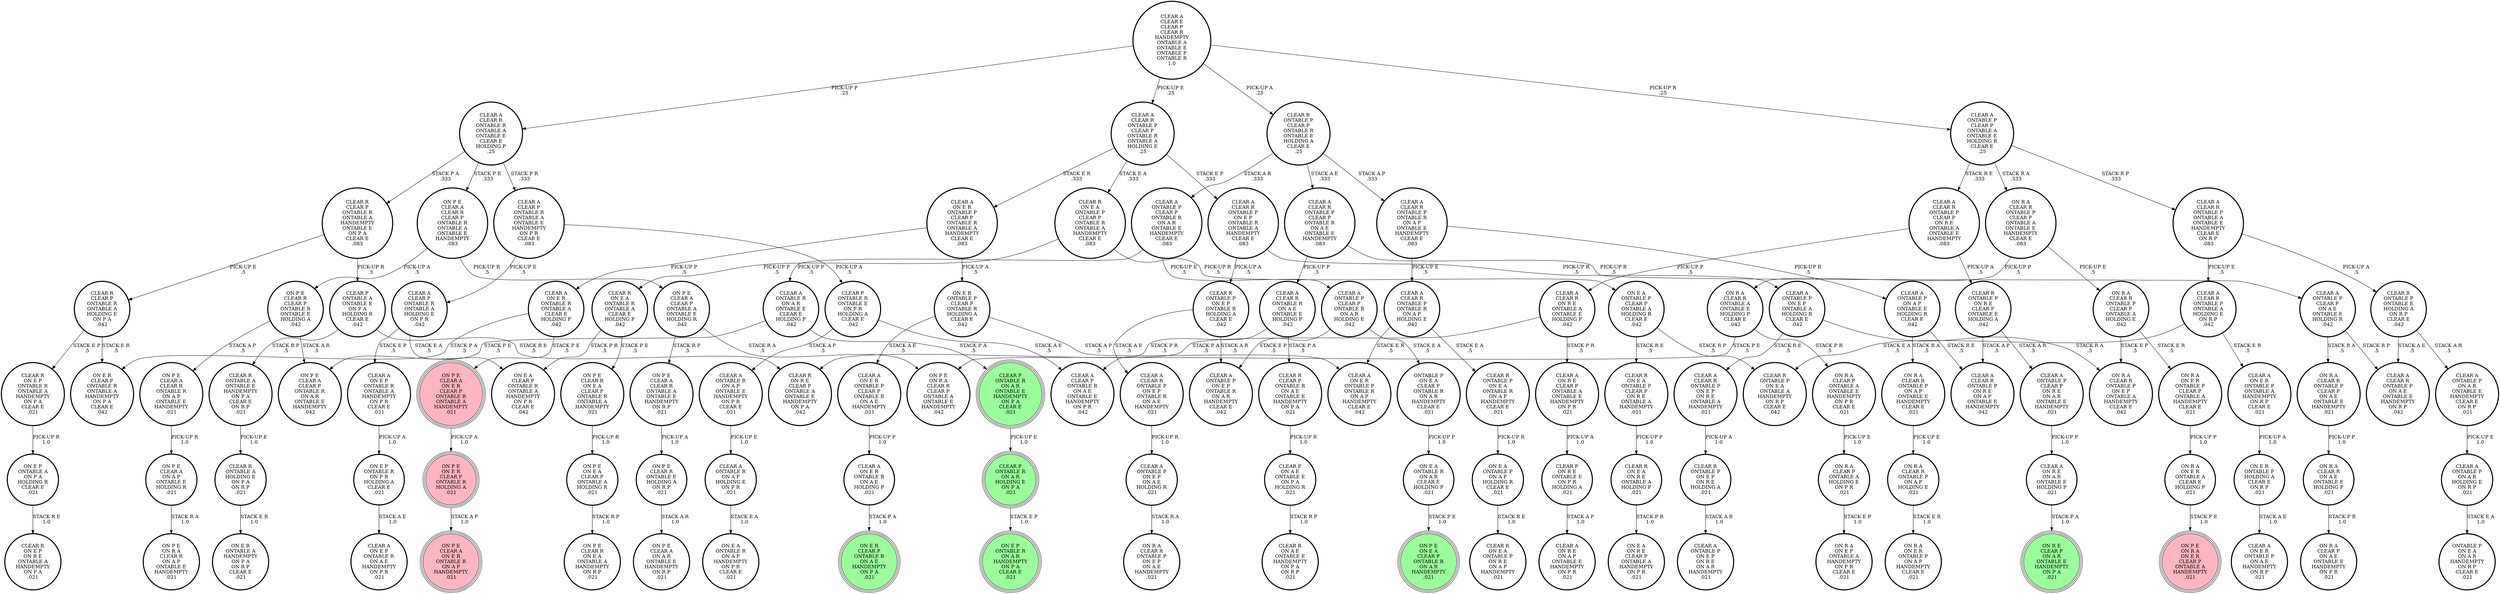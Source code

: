 digraph {
"CLEAR A\nON E R\nONTABLE P\nCLEAR P\nONTABLE R\nONTABLE A\nHANDEMPTY\nCLEAR E\n.083\n" -> "CLEAR A\nON E R\nONTABLE R\nONTABLE A\nCLEAR E\nHOLDING P\n.042\n"[label="PICK-UP P\n.5\n"];
"CLEAR A\nON E R\nONTABLE P\nCLEAR P\nONTABLE R\nONTABLE A\nHANDEMPTY\nCLEAR E\n.083\n" -> "ON E R\nONTABLE P\nCLEAR P\nONTABLE R\nHOLDING A\nCLEAR E\n.042\n"[label="PICK-UP A\n.5\n"];
"CLEAR A\nCLEAR R\nONTABLE R\nONTABLE A\nONTABLE E\nCLEAR E\nHOLDING P\n.25\n" -> "CLEAR A\nCLEAR P\nONTABLE R\nONTABLE A\nONTABLE E\nHANDEMPTY\nON P R\nCLEAR E\n.083\n"[label="STACK P R\n.333\n"];
"CLEAR A\nCLEAR R\nONTABLE R\nONTABLE A\nONTABLE E\nCLEAR E\nHOLDING P\n.25\n" -> "CLEAR R\nCLEAR P\nONTABLE R\nONTABLE A\nHANDEMPTY\nONTABLE E\nON P A\nCLEAR E\n.083\n"[label="STACK P A\n.333\n"];
"CLEAR A\nCLEAR R\nONTABLE R\nONTABLE A\nONTABLE E\nCLEAR E\nHOLDING P\n.25\n" -> "ON P E\nCLEAR A\nCLEAR R\nCLEAR P\nONTABLE R\nONTABLE A\nONTABLE E\nHANDEMPTY\n.083\n"[label="STACK P E\n.333\n"];
"ON R A\nCLEAR R\nONTABLE P\nON A P\nONTABLE E\nHANDEMPTY\nCLEAR E\n.021\n" -> "ON R A\nCLEAR R\nONTABLE P\nON A P\nHOLDING E\n.021\n"[label="PICK-UP E\n1.0\n"];
"ON P E\nCLEAR A\nON A P\nONTABLE E\nHOLDING R\n.021\n" -> "ON P E\nON R A\nCLEAR R\nON A P\nONTABLE E\nHANDEMPTY\n.021\n"[label="STACK R A\n1.0\n"];
"CLEAR A\nON E P\nONTABLE R\nONTABLE A\nHANDEMPTY\nON P R\nCLEAR E\n.021\n" -> "ON E P\nONTABLE R\nON P R\nHOLDING A\nCLEAR E\n.021\n"[label="PICK-UP A\n1.0\n"];
"ON P E\nCLEAR R\nONTABLE E\nHOLDING A\nON R P\n.021\n" -> "ON P E\nCLEAR A\nON A R\nONTABLE E\nHANDEMPTY\nON R P\n.021\n"[label="STACK A R\n1.0\n"];
"CLEAR P\nONTABLE R\nONTABLE E\nON P R\nHOLDING A\nCLEAR E\n.042\n" -> "CLEAR A\nONTABLE R\nON A P\nONTABLE E\nHANDEMPTY\nON P R\nCLEAR E\n.021\n"[label="STACK A P\n.5\n"];
"CLEAR P\nONTABLE R\nONTABLE E\nON P R\nHOLDING A\nCLEAR E\n.042\n" -> "CLEAR A\nCLEAR P\nONTABLE R\nON A E\nONTABLE E\nHANDEMPTY\nON P R\n.042\n"[label="STACK A E\n.5\n"];
"ON E R\nONTABLE P\nCLEAR P\nONTABLE R\nHOLDING A\nCLEAR E\n.042\n" -> "CLEAR A\nON E R\nONTABLE P\nCLEAR P\nONTABLE R\nON A E\nHANDEMPTY\n.021\n"[label="STACK A E\n.5\n"];
"ON E R\nONTABLE P\nCLEAR P\nONTABLE R\nHOLDING A\nCLEAR E\n.042\n" -> "CLEAR A\nON E R\nONTABLE P\nONTABLE R\nON A P\nHANDEMPTY\nCLEAR E\n.042\n"[label="STACK A P\n.5\n"];
"ON E R\nONTABLE P\nHOLDING A\nCLEAR E\nON R P\n.021\n" -> "CLEAR A\nON E R\nONTABLE P\nON A E\nHANDEMPTY\nON R P\n.021\n"[label="STACK A E\n1.0\n"];
"ON R A\nCLEAR P\nONTABLE A\nONTABLE E\nHANDEMPTY\nON P R\nCLEAR E\n.021\n" -> "ON R A\nCLEAR P\nONTABLE A\nHOLDING E\nON P R\n.021\n"[label="PICK-UP E\n1.0\n"];
"CLEAR A\nON E R\nONTABLE R\nONTABLE A\nCLEAR E\nHOLDING P\n.042\n" -> "ON P E\nCLEAR A\nON E R\nCLEAR P\nONTABLE R\nONTABLE A\nHANDEMPTY\n.021\n"[label="STACK P E\n.5\n"];
"CLEAR A\nON E R\nONTABLE R\nONTABLE A\nCLEAR E\nHOLDING P\n.042\n" -> "ON E R\nCLEAR P\nONTABLE R\nONTABLE A\nHANDEMPTY\nON P A\nCLEAR E\n.042\n"[label="STACK P A\n.5\n"];
"CLEAR A\nCLEAR R\nONTABLE R\nON A E\nONTABLE E\nHOLDING P\n.042\n" -> "CLEAR R\nCLEAR P\nONTABLE R\nON A E\nONTABLE E\nHANDEMPTY\nON P A\n.021\n"[label="STACK P A\n.5\n"];
"CLEAR A\nCLEAR R\nONTABLE R\nON A E\nONTABLE E\nHOLDING P\n.042\n" -> "CLEAR A\nCLEAR P\nONTABLE R\nON A E\nONTABLE E\nHANDEMPTY\nON P R\n.042\n"[label="STACK P R\n.5\n"];
"CLEAR A\nON R E\nON A R\nONTABLE E\nHOLDING P\n.021\n" -> "ON R E\nCLEAR P\nON A R\nONTABLE E\nHANDEMPTY\nON P A\n.021\n"[label="STACK P A\n1.0\n"];
"CLEAR R\nON E P\nONTABLE R\nONTABLE A\nHANDEMPTY\nON P A\nCLEAR E\n.021\n" -> "ON E P\nONTABLE A\nON P A\nHOLDING R\nCLEAR E\n.021\n"[label="PICK-UP R\n1.0\n"];
"CLEAR A\nON E R\nONTABLE P\nCLEAR P\nONTABLE R\nON A E\nHANDEMPTY\n.021\n" -> "CLEAR A\nON E R\nONTABLE R\nON A E\nHOLDING P\n.021\n"[label="PICK-UP P\n1.0\n"];
"CLEAR R\nONTABLE P\nON E A\nONTABLE R\nON A P\nHANDEMPTY\nCLEAR E\n.021\n" -> "ON E A\nONTABLE P\nON A P\nHOLDING R\nCLEAR E\n.021\n"[label="PICK-UP R\n1.0\n"];
"CLEAR A\nCLEAR R\nONTABLE P\nONTABLE A\nONTABLE E\nHANDEMPTY\nCLEAR E\nON R P\n.083\n" -> "CLEAR A\nCLEAR R\nONTABLE P\nONTABLE A\nHOLDING E\nON R P\n.042\n"[label="PICK-UP E\n.5\n"];
"CLEAR A\nCLEAR R\nONTABLE P\nONTABLE A\nONTABLE E\nHANDEMPTY\nCLEAR E\nON R P\n.083\n" -> "CLEAR R\nONTABLE P\nONTABLE E\nHOLDING A\nON R P\nCLEAR E\n.042\n"[label="PICK-UP A\n.5\n"];
"CLEAR R\nONTABLE P\nON E P\nONTABLE R\nHOLDING A\nCLEAR E\n.042\n" -> "CLEAR A\nCLEAR R\nONTABLE P\nON E P\nONTABLE R\nON A E\nHANDEMPTY\n.021\n"[label="STACK A E\n.5\n"];
"CLEAR R\nONTABLE P\nON E P\nONTABLE R\nHOLDING A\nCLEAR E\n.042\n" -> "CLEAR A\nONTABLE P\nON E P\nONTABLE R\nON A R\nHANDEMPTY\nCLEAR E\n.042\n"[label="STACK A R\n.5\n"];
"CLEAR A\nCLEAR R\nONTABLE P\nCLEAR P\nONTABLE R\nONTABLE A\nHOLDING E\n.25\n" -> "CLEAR R\nON E A\nONTABLE P\nCLEAR P\nONTABLE R\nONTABLE A\nHANDEMPTY\nCLEAR E\n.083\n"[label="STACK E A\n.333\n"];
"CLEAR A\nCLEAR R\nONTABLE P\nCLEAR P\nONTABLE R\nONTABLE A\nHOLDING E\n.25\n" -> "CLEAR A\nON E R\nONTABLE P\nCLEAR P\nONTABLE R\nONTABLE A\nHANDEMPTY\nCLEAR E\n.083\n"[label="STACK E R\n.333\n"];
"CLEAR A\nCLEAR R\nONTABLE P\nCLEAR P\nONTABLE R\nONTABLE A\nHOLDING E\n.25\n" -> "CLEAR A\nCLEAR R\nONTABLE P\nON E P\nONTABLE R\nONTABLE A\nHANDEMPTY\nCLEAR E\n.083\n"[label="STACK E P\n.333\n"];
"CLEAR P\nONTABLE A\nONTABLE E\nON P A\nHOLDING R\nCLEAR E\n.042\n" -> "CLEAR R\nON R E\nCLEAR P\nONTABLE A\nONTABLE E\nHANDEMPTY\nON P A\n.042\n"[label="STACK R E\n.5\n"];
"CLEAR P\nONTABLE A\nONTABLE E\nON P A\nHOLDING R\nCLEAR E\n.042\n" -> "CLEAR R\nONTABLE A\nONTABLE E\nHANDEMPTY\nON P A\nCLEAR E\nON R P\n.021\n"[label="STACK R P\n.5\n"];
"CLEAR A\nCLEAR R\nON R E\nONTABLE A\nONTABLE E\nHOLDING P\n.042\n" -> "CLEAR R\nON R E\nCLEAR P\nONTABLE A\nONTABLE E\nHANDEMPTY\nON P A\n.042\n"[label="STACK P A\n.5\n"];
"CLEAR A\nCLEAR R\nON R E\nONTABLE A\nONTABLE E\nHOLDING P\n.042\n" -> "CLEAR A\nON R E\nCLEAR P\nONTABLE A\nONTABLE E\nHANDEMPTY\nON P R\n.021\n"[label="STACK P R\n.5\n"];
"CLEAR A\nCLEAR R\nONTABLE P\nCLEAR P\nON R E\nONTABLE A\nONTABLE E\nHANDEMPTY\n.083\n" -> "CLEAR A\nCLEAR R\nON R E\nONTABLE A\nONTABLE E\nHOLDING P\n.042\n"[label="PICK-UP P\n.5\n"];
"CLEAR A\nCLEAR R\nONTABLE P\nCLEAR P\nON R E\nONTABLE A\nONTABLE E\nHANDEMPTY\n.083\n" -> "CLEAR R\nONTABLE P\nON R E\nCLEAR P\nONTABLE E\nHOLDING A\n.042\n"[label="PICK-UP A\n.5\n"];
"CLEAR A\nON E R\nONTABLE P\nONTABLE A\nHANDEMPTY\nON R P\nCLEAR E\n.021\n" -> "ON E R\nONTABLE P\nHOLDING A\nCLEAR E\nON R P\n.021\n"[label="PICK-UP A\n1.0\n"];
"ON E P\nONTABLE A\nON P A\nHOLDING R\nCLEAR E\n.021\n" -> "CLEAR R\nON E P\nON R E\nONTABLE A\nHANDEMPTY\nON P A\n.021\n"[label="STACK R E\n1.0\n"];
"CLEAR P\nONTABLE R\nON A R\nHOLDING E\nON P A\n.021\n" -> "ON E P\nONTABLE R\nON A R\nHANDEMPTY\nON P A\nCLEAR E\n.021\n"[label="STACK E P\n1.0\n"];
"CLEAR R\nON E A\nONTABLE P\nCLEAR P\nONTABLE R\nONTABLE A\nHANDEMPTY\nCLEAR E\n.083\n" -> "CLEAR R\nON E A\nONTABLE R\nONTABLE A\nCLEAR E\nHOLDING P\n.042\n"[label="PICK-UP P\n.5\n"];
"CLEAR R\nON E A\nONTABLE P\nCLEAR P\nONTABLE R\nONTABLE A\nHANDEMPTY\nCLEAR E\n.083\n" -> "ON E A\nONTABLE P\nCLEAR P\nONTABLE A\nHOLDING R\nCLEAR E\n.042\n"[label="PICK-UP R\n.5\n"];
"ON R A\nCLEAR R\nONTABLE P\nCLEAR P\nON A E\nONTABLE E\nHANDEMPTY\n.021\n" -> "ON R A\nCLEAR R\nON A E\nONTABLE E\nHOLDING P\n.021\n"[label="PICK-UP P\n1.0\n"];
"CLEAR A\nONTABLE P\nON E P\nON A E\nHOLDING R\n.021\n" -> "ON R A\nCLEAR R\nONTABLE P\nON E P\nON A E\nHANDEMPTY\n.021\n"[label="STACK R A\n1.0\n"];
"CLEAR A\nCLEAR E\nCLEAR P\nCLEAR R\nHANDEMPTY\nONTABLE A\nONTABLE E\nONTABLE P\nONTABLE R\n1.0\n" -> "CLEAR A\nCLEAR R\nONTABLE P\nCLEAR P\nONTABLE R\nONTABLE A\nHOLDING E\n.25\n"[label="PICK-UP E\n.25\n"];
"CLEAR A\nCLEAR E\nCLEAR P\nCLEAR R\nHANDEMPTY\nONTABLE A\nONTABLE E\nONTABLE P\nONTABLE R\n1.0\n" -> "CLEAR R\nONTABLE P\nCLEAR P\nONTABLE R\nONTABLE E\nHOLDING A\nCLEAR E\n.25\n"[label="PICK-UP A\n.25\n"];
"CLEAR A\nCLEAR E\nCLEAR P\nCLEAR R\nHANDEMPTY\nONTABLE A\nONTABLE E\nONTABLE P\nONTABLE R\n1.0\n" -> "CLEAR A\nONTABLE P\nCLEAR P\nONTABLE A\nONTABLE E\nHOLDING R\nCLEAR E\n.25\n"[label="PICK-UP R\n.25\n"];
"CLEAR A\nCLEAR E\nCLEAR P\nCLEAR R\nHANDEMPTY\nONTABLE A\nONTABLE E\nONTABLE P\nONTABLE R\n1.0\n" -> "CLEAR A\nCLEAR R\nONTABLE R\nONTABLE A\nONTABLE E\nCLEAR E\nHOLDING P\n.25\n"[label="PICK-UP P\n.25\n"];
"ON R A\nCLEAR R\nONTABLE P\nCLEAR P\nONTABLE A\nHOLDING E\n.042\n" -> "ON R A\nON E R\nONTABLE P\nCLEAR P\nONTABLE A\nHANDEMPTY\nCLEAR E\n.021\n"[label="STACK E R\n.5\n"];
"ON R A\nCLEAR R\nONTABLE P\nCLEAR P\nONTABLE A\nHOLDING E\n.042\n" -> "ON R A\nCLEAR R\nONTABLE P\nON E P\nONTABLE A\nHANDEMPTY\nCLEAR E\n.042\n"[label="STACK E P\n.5\n"];
"CLEAR P\nON A E\nONTABLE E\nON P A\nHOLDING R\n.021\n" -> "CLEAR R\nON A E\nONTABLE E\nHANDEMPTY\nON P A\nON R P\n.021\n"[label="STACK R P\n1.0\n"];
"CLEAR P\nONTABLE R\nON A R\nONTABLE E\nHANDEMPTY\nON P A\nCLEAR E\n.021\n" -> "CLEAR P\nONTABLE R\nON A R\nHOLDING E\nON P A\n.021\n"[label="PICK-UP E\n1.0\n"];
"ON E A\nONTABLE P\nON A P\nHOLDING R\nCLEAR E\n.021\n" -> "CLEAR R\nON E A\nONTABLE P\nON R E\nON A P\nHANDEMPTY\n.021\n"[label="STACK R E\n1.0\n"];
"ON E A\nONTABLE R\nON A R\nCLEAR E\nHOLDING P\n.021\n" -> "ON P E\nON E A\nCLEAR P\nONTABLE R\nON A R\nHANDEMPTY\n.021\n"[label="STACK P E\n1.0\n"];
"ON E P\nONTABLE R\nON P R\nHOLDING A\nCLEAR E\n.021\n" -> "CLEAR A\nON E P\nONTABLE R\nON A E\nHANDEMPTY\nON P R\n.021\n"[label="STACK A E\n1.0\n"];
"ON P E\nCLEAR A\nCLEAR P\nONTABLE A\nONTABLE E\nHOLDING R\n.042\n" -> "ON P E\nON R A\nCLEAR R\nCLEAR P\nONTABLE A\nONTABLE E\nHANDEMPTY\n.042\n"[label="STACK R A\n.5\n"];
"ON P E\nCLEAR A\nCLEAR P\nONTABLE A\nONTABLE E\nHOLDING R\n.042\n" -> "ON P E\nCLEAR A\nCLEAR R\nONTABLE A\nONTABLE E\nHANDEMPTY\nON R P\n.021\n"[label="STACK R P\n.5\n"];
"CLEAR R\nONTABLE P\nON E P\nON R E\nHOLDING A\n.021\n" -> "CLEAR A\nONTABLE P\nON E P\nON R E\nON A R\nHANDEMPTY\n.021\n"[label="STACK A R\n1.0\n"];
"ON P E\nON E R\nCLEAR P\nONTABLE R\nHOLDING A\n.021\n" -> "ON P E\nCLEAR A\nON E R\nONTABLE R\nON A P\nHANDEMPTY\n.021\n"[label="STACK A P\n1.0\n"];
"ON P E\nCLEAR A\nCLEAR R\nCLEAR P\nONTABLE R\nONTABLE A\nONTABLE E\nHANDEMPTY\n.083\n" -> "ON P E\nCLEAR A\nCLEAR P\nONTABLE A\nONTABLE E\nHOLDING R\n.042\n"[label="PICK-UP R\n.5\n"];
"ON P E\nCLEAR A\nCLEAR R\nCLEAR P\nONTABLE R\nONTABLE A\nONTABLE E\nHANDEMPTY\n.083\n" -> "ON P E\nCLEAR R\nCLEAR P\nONTABLE R\nONTABLE E\nHOLDING A\n.042\n"[label="PICK-UP A\n.5\n"];
"CLEAR R\nCLEAR P\nONTABLE R\nONTABLE A\nHOLDING E\nON P A\n.042\n" -> "ON E R\nCLEAR P\nONTABLE R\nONTABLE A\nHANDEMPTY\nON P A\nCLEAR E\n.042\n"[label="STACK E R\n.5\n"];
"CLEAR R\nCLEAR P\nONTABLE R\nONTABLE A\nHOLDING E\nON P A\n.042\n" -> "CLEAR R\nON E P\nONTABLE R\nONTABLE A\nHANDEMPTY\nON P A\nCLEAR E\n.021\n"[label="STACK E P\n.5\n"];
"CLEAR R\nON E A\nONTABLE P\nCLEAR P\nON R E\nONTABLE A\nHANDEMPTY\n.021\n" -> "CLEAR R\nON E A\nON R E\nONTABLE A\nHOLDING P\n.021\n"[label="PICK-UP P\n1.0\n"];
"ON E A\nONTABLE P\nCLEAR P\nONTABLE A\nHOLDING R\nCLEAR E\n.042\n" -> "CLEAR R\nONTABLE P\nON E A\nONTABLE A\nHANDEMPTY\nON R P\nCLEAR E\n.042\n"[label="STACK R P\n.5\n"];
"ON E A\nONTABLE P\nCLEAR P\nONTABLE A\nHOLDING R\nCLEAR E\n.042\n" -> "CLEAR R\nON E A\nONTABLE P\nCLEAR P\nON R E\nONTABLE A\nHANDEMPTY\n.021\n"[label="STACK R E\n.5\n"];
"CLEAR R\nONTABLE P\nON R E\nCLEAR P\nONTABLE E\nHOLDING A\n.042\n" -> "CLEAR A\nCLEAR R\nONTABLE P\nON R E\nON A P\nONTABLE E\nHANDEMPTY\n.042\n"[label="STACK A P\n.5\n"];
"CLEAR R\nONTABLE P\nON R E\nCLEAR P\nONTABLE E\nHOLDING A\n.042\n" -> "CLEAR A\nONTABLE P\nCLEAR P\nON R E\nON A R\nONTABLE E\nHANDEMPTY\n.021\n"[label="STACK A R\n.5\n"];
"CLEAR R\nCLEAR P\nONTABLE R\nON A E\nONTABLE E\nHANDEMPTY\nON P A\n.021\n" -> "CLEAR P\nON A E\nONTABLE E\nON P A\nHOLDING R\n.021\n"[label="PICK-UP R\n1.0\n"];
"ON P E\nCLEAR A\nCLEAR R\nONTABLE R\nON A P\nONTABLE E\nHANDEMPTY\n.021\n" -> "ON P E\nCLEAR A\nON A P\nONTABLE E\nHOLDING R\n.021\n"[label="PICK-UP R\n1.0\n"];
"ON R A\nCLEAR R\nONTABLE P\nON A P\nHOLDING E\n.021\n" -> "ON R A\nON E R\nONTABLE P\nON A P\nHANDEMPTY\nCLEAR E\n.021\n"[label="STACK E R\n1.0\n"];
"CLEAR R\nONTABLE P\nONTABLE E\nHOLDING A\nON R P\nCLEAR E\n.042\n" -> "CLEAR A\nCLEAR R\nONTABLE P\nON A E\nONTABLE E\nHANDEMPTY\nON R P\n.042\n"[label="STACK A E\n.5\n"];
"CLEAR R\nONTABLE P\nONTABLE E\nHOLDING A\nON R P\nCLEAR E\n.042\n" -> "CLEAR A\nONTABLE P\nON A R\nONTABLE E\nHANDEMPTY\nCLEAR E\nON R P\n.021\n"[label="STACK A R\n.5\n"];
"ON R A\nCLEAR P\nONTABLE A\nHOLDING E\nON P R\n.021\n" -> "ON R A\nON E P\nONTABLE A\nHANDEMPTY\nON P R\nCLEAR E\n.021\n"[label="STACK E P\n1.0\n"];
"ON P E\nON E A\nCLEAR P\nONTABLE A\nHOLDING R\n.021\n" -> "ON P E\nCLEAR R\nON E A\nONTABLE A\nHANDEMPTY\nON R P\n.021\n"[label="STACK R P\n1.0\n"];
"CLEAR A\nONTABLE P\nCLEAR P\nONTABLE A\nONTABLE E\nHOLDING R\nCLEAR E\n.25\n" -> "ON R A\nCLEAR R\nONTABLE P\nCLEAR P\nONTABLE A\nONTABLE E\nHANDEMPTY\nCLEAR E\n.083\n"[label="STACK R A\n.333\n"];
"CLEAR A\nONTABLE P\nCLEAR P\nONTABLE A\nONTABLE E\nHOLDING R\nCLEAR E\n.25\n" -> "CLEAR A\nCLEAR R\nONTABLE P\nONTABLE A\nONTABLE E\nHANDEMPTY\nCLEAR E\nON R P\n.083\n"[label="STACK R P\n.333\n"];
"CLEAR A\nONTABLE P\nCLEAR P\nONTABLE A\nONTABLE E\nHOLDING R\nCLEAR E\n.25\n" -> "CLEAR A\nCLEAR R\nONTABLE P\nCLEAR P\nON R E\nONTABLE A\nONTABLE E\nHANDEMPTY\n.083\n"[label="STACK R E\n.333\n"];
"CLEAR A\nONTABLE R\nON A P\nONTABLE E\nHANDEMPTY\nON P R\nCLEAR E\n.021\n" -> "CLEAR A\nONTABLE R\nON A P\nHOLDING E\nON P R\n.021\n"[label="PICK-UP E\n1.0\n"];
"CLEAR R\nON E A\nONTABLE R\nONTABLE A\nCLEAR E\nHOLDING P\n.042\n" -> "ON E A\nCLEAR P\nONTABLE R\nONTABLE A\nHANDEMPTY\nON P R\nCLEAR E\n.042\n"[label="STACK P R\n.5\n"];
"CLEAR R\nON E A\nONTABLE R\nONTABLE A\nCLEAR E\nHOLDING P\n.042\n" -> "ON P E\nCLEAR R\nON E A\nCLEAR P\nONTABLE R\nONTABLE A\nHANDEMPTY\n.021\n"[label="STACK P E\n.5\n"];
"CLEAR A\nONTABLE P\nON A R\nONTABLE E\nHANDEMPTY\nCLEAR E\nON R P\n.021\n" -> "CLEAR A\nONTABLE P\nON A R\nHOLDING E\nON R P\n.021\n"[label="PICK-UP E\n1.0\n"];
"CLEAR A\nONTABLE P\nCLEAR P\nONTABLE R\nON A R\nONTABLE E\nHANDEMPTY\nCLEAR E\n.083\n" -> "CLEAR A\nONTABLE P\nCLEAR P\nONTABLE R\nON A R\nHOLDING E\n.042\n"[label="PICK-UP E\n.5\n"];
"CLEAR A\nONTABLE P\nCLEAR P\nONTABLE R\nON A R\nONTABLE E\nHANDEMPTY\nCLEAR E\n.083\n" -> "CLEAR A\nONTABLE R\nON A R\nONTABLE E\nCLEAR E\nHOLDING P\n.042\n"[label="PICK-UP P\n.5\n"];
"ONTABLE P\nON E A\nCLEAR P\nONTABLE R\nON A R\nHANDEMPTY\nCLEAR E\n.021\n" -> "ON E A\nONTABLE R\nON A R\nCLEAR E\nHOLDING P\n.021\n"[label="PICK-UP P\n1.0\n"];
"CLEAR A\nONTABLE P\nCLEAR P\nON R E\nON A R\nONTABLE E\nHANDEMPTY\n.021\n" -> "CLEAR A\nON R E\nON A R\nONTABLE E\nHOLDING P\n.021\n"[label="PICK-UP P\n1.0\n"];
"CLEAR A\nON R E\nCLEAR P\nONTABLE A\nONTABLE E\nHANDEMPTY\nON P R\n.021\n" -> "CLEAR P\nON R E\nONTABLE E\nON P R\nHOLDING A\n.021\n"[label="PICK-UP A\n1.0\n"];
"CLEAR A\nONTABLE P\nON E P\nONTABLE A\nHOLDING R\nCLEAR E\n.042\n" -> "ON R A\nCLEAR R\nONTABLE P\nON E P\nONTABLE A\nHANDEMPTY\nCLEAR E\n.042\n"[label="STACK R A\n.5\n"];
"CLEAR A\nONTABLE P\nON E P\nONTABLE A\nHOLDING R\nCLEAR E\n.042\n" -> "CLEAR A\nCLEAR R\nONTABLE P\nON E P\nON R E\nONTABLE A\nHANDEMPTY\n.021\n"[label="STACK R E\n.5\n"];
"ON R A\nCLEAR R\nONTABLE P\nCLEAR P\nONTABLE A\nONTABLE E\nHANDEMPTY\nCLEAR E\n.083\n" -> "ON R A\nCLEAR R\nONTABLE A\nONTABLE E\nHOLDING P\nCLEAR E\n.042\n"[label="PICK-UP P\n.5\n"];
"ON R A\nCLEAR R\nONTABLE P\nCLEAR P\nONTABLE A\nONTABLE E\nHANDEMPTY\nCLEAR E\n.083\n" -> "ON R A\nCLEAR R\nONTABLE P\nCLEAR P\nONTABLE A\nHOLDING E\n.042\n"[label="PICK-UP E\n.5\n"];
"CLEAR A\nCLEAR P\nONTABLE R\nONTABLE A\nONTABLE E\nHANDEMPTY\nON P R\nCLEAR E\n.083\n" -> "CLEAR A\nCLEAR P\nONTABLE R\nONTABLE A\nHOLDING E\nON P R\n.042\n"[label="PICK-UP E\n.5\n"];
"CLEAR A\nCLEAR P\nONTABLE R\nONTABLE A\nONTABLE E\nHANDEMPTY\nON P R\nCLEAR E\n.083\n" -> "CLEAR P\nONTABLE R\nONTABLE E\nON P R\nHOLDING A\nCLEAR E\n.042\n"[label="PICK-UP A\n.5\n"];
"ON P E\nCLEAR R\nCLEAR P\nONTABLE R\nONTABLE E\nHOLDING A\n.042\n" -> "ON P E\nCLEAR A\nCLEAR P\nONTABLE R\nON A R\nONTABLE E\nHANDEMPTY\n.042\n"[label="STACK A R\n.5\n"];
"ON P E\nCLEAR R\nCLEAR P\nONTABLE R\nONTABLE E\nHOLDING A\n.042\n" -> "ON P E\nCLEAR A\nCLEAR R\nONTABLE R\nON A P\nONTABLE E\nHANDEMPTY\n.021\n"[label="STACK A P\n.5\n"];
"ON R A\nCLEAR R\nON A E\nONTABLE E\nHOLDING P\n.021\n" -> "ON R A\nCLEAR P\nON A E\nONTABLE E\nHANDEMPTY\nON P R\n.021\n"[label="STACK P R\n1.0\n"];
"CLEAR R\nONTABLE A\nHOLDING E\nON P A\nON R P\n.021\n" -> "ON E R\nONTABLE A\nHANDEMPTY\nON P A\nON R P\nCLEAR E\n.021\n"[label="STACK E R\n1.0\n"];
"CLEAR A\nCLEAR R\nONTABLE P\nONTABLE R\nON A P\nHOLDING E\n.042\n" -> "CLEAR A\nON E R\nONTABLE P\nONTABLE R\nON A P\nHANDEMPTY\nCLEAR E\n.042\n"[label="STACK E R\n.5\n"];
"CLEAR A\nCLEAR R\nONTABLE P\nONTABLE R\nON A P\nHOLDING E\n.042\n" -> "CLEAR R\nONTABLE P\nON E A\nONTABLE R\nON A P\nHANDEMPTY\nCLEAR E\n.021\n"[label="STACK E A\n.5\n"];
"CLEAR A\nON E R\nONTABLE R\nON A E\nHOLDING P\n.021\n" -> "ON E R\nCLEAR P\nONTABLE R\nON A E\nHANDEMPTY\nON P A\n.021\n"[label="STACK P A\n1.0\n"];
"CLEAR A\nCLEAR R\nONTABLE P\nCLEAR P\nONTABLE R\nON A E\nONTABLE E\nHANDEMPTY\n.083\n" -> "CLEAR A\nCLEAR R\nONTABLE R\nON A E\nONTABLE E\nHOLDING P\n.042\n"[label="PICK-UP P\n.5\n"];
"CLEAR A\nCLEAR R\nONTABLE P\nCLEAR P\nONTABLE R\nON A E\nONTABLE E\nHANDEMPTY\n.083\n" -> "CLEAR A\nONTABLE P\nCLEAR P\nON A E\nONTABLE E\nHOLDING R\n.042\n"[label="PICK-UP R\n.5\n"];
"CLEAR A\nONTABLE P\nCLEAR P\nON A E\nONTABLE E\nHOLDING R\n.042\n" -> "CLEAR A\nCLEAR R\nONTABLE P\nON A E\nONTABLE E\nHANDEMPTY\nON R P\n.042\n"[label="STACK R P\n.5\n"];
"CLEAR A\nONTABLE P\nCLEAR P\nON A E\nONTABLE E\nHOLDING R\n.042\n" -> "ON R A\nCLEAR R\nONTABLE P\nCLEAR P\nON A E\nONTABLE E\nHANDEMPTY\n.021\n"[label="STACK R A\n.5\n"];
"ON P E\nCLEAR A\nCLEAR R\nONTABLE A\nONTABLE E\nHANDEMPTY\nON R P\n.021\n" -> "ON P E\nCLEAR R\nONTABLE E\nHOLDING A\nON R P\n.021\n"[label="PICK-UP A\n1.0\n"];
"CLEAR A\nONTABLE P\nON A R\nHOLDING E\nON R P\n.021\n" -> "ONTABLE P\nON E A\nON A R\nHANDEMPTY\nON R P\nCLEAR E\n.021\n"[label="STACK E A\n1.0\n"];
"CLEAR R\nON E A\nON R E\nONTABLE A\nHOLDING P\n.021\n" -> "ON E A\nON R E\nCLEAR P\nONTABLE A\nHANDEMPTY\nON P R\n.021\n"[label="STACK P R\n1.0\n"];
"CLEAR A\nONTABLE R\nON A R\nONTABLE E\nCLEAR E\nHOLDING P\n.042\n" -> "CLEAR P\nONTABLE R\nON A R\nONTABLE E\nHANDEMPTY\nON P A\nCLEAR E\n.021\n"[label="STACK P A\n.5\n"];
"CLEAR A\nONTABLE R\nON A R\nONTABLE E\nCLEAR E\nHOLDING P\n.042\n" -> "ON P E\nCLEAR A\nCLEAR P\nONTABLE R\nON A R\nONTABLE E\nHANDEMPTY\n.042\n"[label="STACK P E\n.5\n"];
"ON R A\nON E R\nONTABLE A\nCLEAR E\nHOLDING P\n.021\n" -> "ON P E\nON R A\nON E R\nCLEAR P\nONTABLE A\nHANDEMPTY\n.021\n"[label="STACK P E\n1.0\n"];
"CLEAR R\nCLEAR P\nONTABLE R\nONTABLE A\nHANDEMPTY\nONTABLE E\nON P A\nCLEAR E\n.083\n" -> "CLEAR R\nCLEAR P\nONTABLE R\nONTABLE A\nHOLDING E\nON P A\n.042\n"[label="PICK-UP E\n.5\n"];
"CLEAR R\nCLEAR P\nONTABLE R\nONTABLE A\nHANDEMPTY\nONTABLE E\nON P A\nCLEAR E\n.083\n" -> "CLEAR P\nONTABLE A\nONTABLE E\nON P A\nHOLDING R\nCLEAR E\n.042\n"[label="PICK-UP R\n.5\n"];
"CLEAR A\nCLEAR R\nONTABLE P\nON E P\nON R E\nONTABLE A\nHANDEMPTY\n.021\n" -> "CLEAR R\nONTABLE P\nON E P\nON R E\nHOLDING A\n.021\n"[label="PICK-UP A\n1.0\n"];
"CLEAR R\nONTABLE A\nONTABLE E\nHANDEMPTY\nON P A\nCLEAR E\nON R P\n.021\n" -> "CLEAR R\nONTABLE A\nHOLDING E\nON P A\nON R P\n.021\n"[label="PICK-UP E\n1.0\n"];
"CLEAR A\nONTABLE R\nON A P\nHOLDING E\nON P R\n.021\n" -> "ON E A\nONTABLE R\nON A P\nHANDEMPTY\nON P R\nCLEAR E\n.021\n"[label="STACK E A\n1.0\n"];
"CLEAR R\nONTABLE P\nCLEAR P\nONTABLE R\nONTABLE E\nHOLDING A\nCLEAR E\n.25\n" -> "CLEAR A\nCLEAR R\nONTABLE P\nCLEAR P\nONTABLE R\nON A E\nONTABLE E\nHANDEMPTY\n.083\n"[label="STACK A E\n.333\n"];
"CLEAR R\nONTABLE P\nCLEAR P\nONTABLE R\nONTABLE E\nHOLDING A\nCLEAR E\n.25\n" -> "CLEAR A\nCLEAR R\nONTABLE P\nONTABLE R\nON A P\nONTABLE E\nHANDEMPTY\nCLEAR E\n.083\n"[label="STACK A P\n.333\n"];
"CLEAR R\nONTABLE P\nCLEAR P\nONTABLE R\nONTABLE E\nHOLDING A\nCLEAR E\n.25\n" -> "CLEAR A\nONTABLE P\nCLEAR P\nONTABLE R\nON A R\nONTABLE E\nHANDEMPTY\nCLEAR E\n.083\n"[label="STACK A R\n.333\n"];
"ON R A\nCLEAR R\nONTABLE A\nONTABLE E\nHOLDING P\nCLEAR E\n.042\n" -> "ON P E\nON R A\nCLEAR R\nCLEAR P\nONTABLE A\nONTABLE E\nHANDEMPTY\n.042\n"[label="STACK P E\n.5\n"];
"ON R A\nCLEAR R\nONTABLE A\nONTABLE E\nHOLDING P\nCLEAR E\n.042\n" -> "ON R A\nCLEAR P\nONTABLE A\nONTABLE E\nHANDEMPTY\nON P R\nCLEAR E\n.021\n"[label="STACK P R\n.5\n"];
"ON P E\nCLEAR A\nON E R\nCLEAR P\nONTABLE R\nONTABLE A\nHANDEMPTY\n.021\n" -> "ON P E\nON E R\nCLEAR P\nONTABLE R\nHOLDING A\n.021\n"[label="PICK-UP A\n1.0\n"];
"CLEAR A\nCLEAR R\nONTABLE P\nONTABLE A\nHOLDING E\nON R P\n.042\n" -> "CLEAR A\nON E R\nONTABLE P\nONTABLE A\nHANDEMPTY\nON R P\nCLEAR E\n.021\n"[label="STACK E R\n.5\n"];
"CLEAR A\nCLEAR R\nONTABLE P\nONTABLE A\nHOLDING E\nON R P\n.042\n" -> "CLEAR R\nONTABLE P\nON E A\nONTABLE A\nHANDEMPTY\nON R P\nCLEAR E\n.042\n"[label="STACK E A\n.5\n"];
"CLEAR A\nONTABLE P\nCLEAR P\nONTABLE R\nON A R\nHOLDING E\n.042\n" -> "ONTABLE P\nON E A\nCLEAR P\nONTABLE R\nON A R\nHANDEMPTY\nCLEAR E\n.021\n"[label="STACK E A\n.5\n"];
"CLEAR A\nONTABLE P\nCLEAR P\nONTABLE R\nON A R\nHOLDING E\n.042\n" -> "CLEAR A\nONTABLE P\nON E P\nONTABLE R\nON A R\nHANDEMPTY\nCLEAR E\n.042\n"[label="STACK E P\n.5\n"];
"CLEAR A\nCLEAR R\nONTABLE P\nON E P\nONTABLE R\nON A E\nHANDEMPTY\n.021\n" -> "CLEAR A\nONTABLE P\nON E P\nON A E\nHOLDING R\n.021\n"[label="PICK-UP R\n1.0\n"];
"CLEAR A\nONTABLE P\nON A P\nONTABLE E\nHOLDING R\nCLEAR E\n.042\n" -> "CLEAR A\nCLEAR R\nONTABLE P\nON R E\nON A P\nONTABLE E\nHANDEMPTY\n.042\n"[label="STACK R E\n.5\n"];
"CLEAR A\nONTABLE P\nON A P\nONTABLE E\nHOLDING R\nCLEAR E\n.042\n" -> "ON R A\nCLEAR R\nONTABLE P\nON A P\nONTABLE E\nHANDEMPTY\nCLEAR E\n.021\n"[label="STACK R A\n.5\n"];
"CLEAR A\nCLEAR R\nONTABLE P\nON E P\nONTABLE R\nONTABLE A\nHANDEMPTY\nCLEAR E\n.083\n" -> "CLEAR R\nONTABLE P\nON E P\nONTABLE R\nHOLDING A\nCLEAR E\n.042\n"[label="PICK-UP A\n.5\n"];
"CLEAR A\nCLEAR R\nONTABLE P\nON E P\nONTABLE R\nONTABLE A\nHANDEMPTY\nCLEAR E\n.083\n" -> "CLEAR A\nONTABLE P\nON E P\nONTABLE A\nHOLDING R\nCLEAR E\n.042\n"[label="PICK-UP R\n.5\n"];
"ON P E\nCLEAR R\nON E A\nCLEAR P\nONTABLE R\nONTABLE A\nHANDEMPTY\n.021\n" -> "ON P E\nON E A\nCLEAR P\nONTABLE A\nHOLDING R\n.021\n"[label="PICK-UP R\n1.0\n"];
"CLEAR A\nCLEAR R\nONTABLE P\nONTABLE R\nON A P\nONTABLE E\nHANDEMPTY\nCLEAR E\n.083\n" -> "CLEAR A\nONTABLE P\nON A P\nONTABLE E\nHOLDING R\nCLEAR E\n.042\n"[label="PICK-UP R\n.5\n"];
"CLEAR A\nCLEAR R\nONTABLE P\nONTABLE R\nON A P\nONTABLE E\nHANDEMPTY\nCLEAR E\n.083\n" -> "CLEAR A\nCLEAR R\nONTABLE P\nONTABLE R\nON A P\nHOLDING E\n.042\n"[label="PICK-UP E\n.5\n"];
"CLEAR P\nON R E\nONTABLE E\nON P R\nHOLDING A\n.021\n" -> "CLEAR A\nON R E\nON A P\nONTABLE E\nHANDEMPTY\nON P R\n.021\n"[label="STACK A P\n1.0\n"];
"CLEAR A\nCLEAR P\nONTABLE R\nONTABLE A\nHOLDING E\nON P R\n.042\n" -> "ON E A\nCLEAR P\nONTABLE R\nONTABLE A\nHANDEMPTY\nON P R\nCLEAR E\n.042\n"[label="STACK E A\n.5\n"];
"CLEAR A\nCLEAR P\nONTABLE R\nONTABLE A\nHOLDING E\nON P R\n.042\n" -> "CLEAR A\nON E P\nONTABLE R\nONTABLE A\nHANDEMPTY\nON P R\nCLEAR E\n.021\n"[label="STACK E P\n.5\n"];
"ON R A\nON E R\nONTABLE P\nCLEAR P\nONTABLE A\nHANDEMPTY\nCLEAR E\n.021\n" -> "ON R A\nON E R\nONTABLE A\nCLEAR E\nHOLDING P\n.021\n"[label="PICK-UP P\n1.0\n"];
"ON R A\nCLEAR R\nONTABLE P\nON E P\nONTABLE A\nHANDEMPTY\nCLEAR E\n.042\n" [shape=circle, penwidth=3];
"ON E R\nONTABLE A\nHANDEMPTY\nON P A\nON R P\nCLEAR E\n.021\n" [shape=circle, penwidth=3];
"CLEAR A\nCLEAR R\nONTABLE P\nON R E\nON A P\nONTABLE E\nHANDEMPTY\n.042\n" [shape=circle, penwidth=3];
"ON E P\nONTABLE R\nON A R\nHANDEMPTY\nON P A\nCLEAR E\n.021\n" [shape=circle, style=filled, fillcolor=palegreen1, peripheries=3];
"CLEAR A\nCLEAR R\nONTABLE P\nON A E\nONTABLE E\nHANDEMPTY\nON R P\n.042\n" [shape=circle, penwidth=3];
"CLEAR R\nON A E\nONTABLE E\nHANDEMPTY\nON P A\nON R P\n.021\n" [shape=circle, penwidth=3];
"ON R A\nCLEAR R\nONTABLE P\nON E P\nON A E\nHANDEMPTY\n.021\n" [shape=circle, penwidth=3];
"ON E A\nCLEAR P\nONTABLE R\nONTABLE A\nHANDEMPTY\nON P R\nCLEAR E\n.042\n" [shape=circle, penwidth=3];
"ON P E\nON E A\nCLEAR P\nONTABLE R\nON A R\nHANDEMPTY\n.021\n" [shape=circle, style=filled, fillcolor=palegreen1, peripheries=3];
"ON E A\nON R E\nCLEAR P\nONTABLE A\nHANDEMPTY\nON P R\n.021\n" [shape=circle, penwidth=3];
"ON P E\nCLEAR R\nON E A\nONTABLE A\nHANDEMPTY\nON R P\n.021\n" [shape=circle, penwidth=3];
"CLEAR R\nON E A\nONTABLE P\nON R E\nON A P\nHANDEMPTY\n.021\n" [shape=circle, penwidth=3];
"ON E R\nCLEAR P\nONTABLE R\nON A E\nHANDEMPTY\nON P A\n.021\n" [shape=circle, style=filled, fillcolor=palegreen1, peripheries=3];
"ONTABLE P\nON E A\nON A R\nHANDEMPTY\nON R P\nCLEAR E\n.021\n" [shape=circle, penwidth=3];
"CLEAR A\nON R E\nON A P\nONTABLE E\nHANDEMPTY\nON P R\n.021\n" [shape=circle, penwidth=3];
"CLEAR A\nON E R\nONTABLE P\nON A E\nHANDEMPTY\nON R P\n.021\n" [shape=circle, penwidth=3];
"ON P E\nON R A\nON E R\nCLEAR P\nONTABLE A\nHANDEMPTY\n.021\n" [shape=circle, style=filled, fillcolor=lightpink, peripheries=3];
"CLEAR R\nONTABLE P\nON E A\nONTABLE A\nHANDEMPTY\nON R P\nCLEAR E\n.042\n" [shape=circle, penwidth=3];
"ON E A\nONTABLE R\nON A P\nHANDEMPTY\nON P R\nCLEAR E\n.021\n" [shape=circle, penwidth=3];
"ON P E\nCLEAR A\nON A R\nONTABLE E\nHANDEMPTY\nON R P\n.021\n" [shape=circle, penwidth=3];
"ON P E\nON R A\nCLEAR R\nON A P\nONTABLE E\nHANDEMPTY\n.021\n" [shape=circle, penwidth=3];
"CLEAR A\nCLEAR P\nONTABLE R\nON A E\nONTABLE E\nHANDEMPTY\nON P R\n.042\n" [shape=circle, penwidth=3];
"ON P E\nON R A\nCLEAR R\nCLEAR P\nONTABLE A\nONTABLE E\nHANDEMPTY\n.042\n" [shape=circle, penwidth=3];
"CLEAR A\nON E R\nONTABLE P\nONTABLE R\nON A P\nHANDEMPTY\nCLEAR E\n.042\n" [shape=circle, penwidth=3];
"CLEAR R\nON R E\nCLEAR P\nONTABLE A\nONTABLE E\nHANDEMPTY\nON P A\n.042\n" [shape=circle, penwidth=3];
"ON P E\nCLEAR A\nON E R\nONTABLE R\nON A P\nHANDEMPTY\n.021\n" [shape=circle, style=filled, fillcolor=lightpink, peripheries=3];
"ON R A\nON E P\nONTABLE A\nHANDEMPTY\nON P R\nCLEAR E\n.021\n" [shape=circle, penwidth=3];
"ON R E\nCLEAR P\nON A R\nONTABLE E\nHANDEMPTY\nON P A\n.021\n" [shape=circle, style=filled, fillcolor=palegreen1, peripheries=3];
"ON R A\nON E R\nONTABLE P\nON A P\nHANDEMPTY\nCLEAR E\n.021\n" [shape=circle, penwidth=3];
"CLEAR R\nON E P\nON R E\nONTABLE A\nHANDEMPTY\nON P A\n.021\n" [shape=circle, penwidth=3];
"CLEAR A\nONTABLE P\nON E P\nON R E\nON A R\nHANDEMPTY\n.021\n" [shape=circle, penwidth=3];
"ON P E\nCLEAR A\nCLEAR P\nONTABLE R\nON A R\nONTABLE E\nHANDEMPTY\n.042\n" [shape=circle, penwidth=3];
"ON R A\nCLEAR P\nON A E\nONTABLE E\nHANDEMPTY\nON P R\n.021\n" [shape=circle, penwidth=3];
"CLEAR A\nONTABLE P\nON E P\nONTABLE R\nON A R\nHANDEMPTY\nCLEAR E\n.042\n" [shape=circle, penwidth=3];
"ON E R\nCLEAR P\nONTABLE R\nONTABLE A\nHANDEMPTY\nON P A\nCLEAR E\n.042\n" [shape=circle, penwidth=3];
"CLEAR A\nON E P\nONTABLE R\nON A E\nHANDEMPTY\nON P R\n.021\n" [shape=circle, penwidth=3];
"CLEAR P\nON A E\nONTABLE E\nON P A\nHOLDING R\n.021\n" [shape=circle, penwidth=3];
"ON R A\nCLEAR R\nONTABLE P\nON E P\nONTABLE A\nHANDEMPTY\nCLEAR E\n.042\n" [shape=circle, penwidth=3];
"ON P E\nCLEAR A\nON A P\nONTABLE E\nHOLDING R\n.021\n" [shape=circle, penwidth=3];
"CLEAR A\nON E R\nONTABLE R\nON A E\nHOLDING P\n.021\n" [shape=circle, penwidth=3];
"ON E R\nONTABLE A\nHANDEMPTY\nON P A\nON R P\nCLEAR E\n.021\n" [shape=circle, penwidth=3];
"CLEAR A\nCLEAR R\nONTABLE P\nON R E\nON A P\nONTABLE E\nHANDEMPTY\n.042\n" [shape=circle, penwidth=3];
"ON P E\nON E R\nCLEAR P\nONTABLE R\nHOLDING A\n.021\n" [shape=circle, style=filled, fillcolor=lightpink, peripheries=3];
"CLEAR R\nONTABLE P\nON E A\nONTABLE R\nON A P\nHANDEMPTY\nCLEAR E\n.021\n" [shape=circle, penwidth=3];
"ON E P\nONTABLE R\nON A R\nHANDEMPTY\nON P A\nCLEAR E\n.021\n" [shape=circle, style=filled, fillcolor=palegreen1, peripheries=3];
"ON P E\nCLEAR A\nON E R\nCLEAR P\nONTABLE R\nONTABLE A\nHANDEMPTY\n.021\n" [shape=circle, style=filled, fillcolor=lightpink, peripheries=3];
"CLEAR P\nON R E\nONTABLE E\nON P R\nHOLDING A\n.021\n" [shape=circle, penwidth=3];
"CLEAR A\nCLEAR R\nONTABLE P\nON A E\nONTABLE E\nHANDEMPTY\nON R P\n.042\n" [shape=circle, penwidth=3];
"ON P E\nCLEAR R\nON E A\nCLEAR P\nONTABLE R\nONTABLE A\nHANDEMPTY\n.021\n" [shape=circle, penwidth=3];
"CLEAR A\nONTABLE P\nCLEAR P\nONTABLE A\nONTABLE E\nHOLDING R\nCLEAR E\n.25\n" [shape=circle, penwidth=3];
"CLEAR A\nCLEAR R\nONTABLE P\nCLEAR P\nONTABLE R\nON A E\nONTABLE E\nHANDEMPTY\n.083\n" [shape=circle, penwidth=3];
"ON R A\nCLEAR R\nONTABLE P\nCLEAR P\nON A E\nONTABLE E\nHANDEMPTY\n.021\n" [shape=circle, penwidth=3];
"CLEAR R\nON A E\nONTABLE E\nHANDEMPTY\nON P A\nON R P\n.021\n" [shape=circle, penwidth=3];
"CLEAR A\nCLEAR R\nON R E\nONTABLE A\nONTABLE E\nHOLDING P\n.042\n" [shape=circle, penwidth=3];
"ON R A\nCLEAR R\nONTABLE P\nON E P\nON A E\nHANDEMPTY\n.021\n" [shape=circle, penwidth=3];
"ON R A\nCLEAR R\nON A E\nONTABLE E\nHOLDING P\n.021\n" [shape=circle, penwidth=3];
"ON E A\nCLEAR P\nONTABLE R\nONTABLE A\nHANDEMPTY\nON P R\nCLEAR E\n.042\n" [shape=circle, penwidth=3];
"CLEAR A\nON R E\nCLEAR P\nONTABLE A\nONTABLE E\nHANDEMPTY\nON P R\n.021\n" [shape=circle, penwidth=3];
"CLEAR R\nON E A\nONTABLE R\nONTABLE A\nCLEAR E\nHOLDING P\n.042\n" [shape=circle, penwidth=3];
"ON P E\nON E A\nCLEAR P\nONTABLE R\nON A R\nHANDEMPTY\n.021\n" [shape=circle, style=filled, fillcolor=palegreen1, peripheries=3];
"CLEAR R\nONTABLE P\nON E P\nON R E\nHOLDING A\n.021\n" [shape=circle, penwidth=3];
"ON E A\nONTABLE P\nCLEAR P\nONTABLE A\nHOLDING R\nCLEAR E\n.042\n" [shape=circle, penwidth=3];
"ON P E\nCLEAR A\nCLEAR R\nCLEAR P\nONTABLE R\nONTABLE A\nONTABLE E\nHANDEMPTY\n.083\n" [shape=circle, penwidth=3];
"ON E A\nON R E\nCLEAR P\nONTABLE A\nHANDEMPTY\nON P R\n.021\n" [shape=circle, penwidth=3];
"ON P E\nCLEAR R\nON E A\nONTABLE A\nHANDEMPTY\nON R P\n.021\n" [shape=circle, penwidth=3];
"CLEAR A\nCLEAR R\nONTABLE R\nON A E\nONTABLE E\nHOLDING P\n.042\n" [shape=circle, penwidth=3];
"ON E A\nONTABLE P\nON A P\nHOLDING R\nCLEAR E\n.021\n" [shape=circle, penwidth=3];
"ON E A\nONTABLE R\nON A R\nCLEAR E\nHOLDING P\n.021\n" [shape=circle, penwidth=3];
"ON R A\nCLEAR P\nONTABLE A\nHOLDING E\nON P R\n.021\n" [shape=circle, penwidth=3];
"CLEAR R\nON E A\nONTABLE P\nON R E\nON A P\nHANDEMPTY\n.021\n" [shape=circle, penwidth=3];
"CLEAR R\nCLEAR P\nONTABLE R\nONTABLE A\nHANDEMPTY\nONTABLE E\nON P A\nCLEAR E\n.083\n" [shape=circle, penwidth=3];
"ON P E\nCLEAR A\nCLEAR P\nONTABLE A\nONTABLE E\nHOLDING R\n.042\n" [shape=circle, penwidth=3];
"CLEAR R\nON E A\nONTABLE P\nCLEAR P\nON R E\nONTABLE A\nHANDEMPTY\n.021\n" [shape=circle, penwidth=3];
"CLEAR P\nONTABLE R\nON A R\nONTABLE E\nHANDEMPTY\nON P A\nCLEAR E\n.021\n" [shape=circle, style=filled, fillcolor=palegreen1, peripheries=3];
"CLEAR A\nCLEAR R\nONTABLE P\nON E P\nONTABLE R\nONTABLE A\nHANDEMPTY\nCLEAR E\n.083\n" [shape=circle, penwidth=3];
"ON E R\nCLEAR P\nONTABLE R\nON A E\nHANDEMPTY\nON P A\n.021\n" [shape=circle, style=filled, fillcolor=palegreen1, peripheries=3];
"ONTABLE P\nON E A\nON A R\nHANDEMPTY\nON R P\nCLEAR E\n.021\n" [shape=circle, penwidth=3];
"CLEAR A\nONTABLE P\nON A P\nONTABLE E\nHOLDING R\nCLEAR E\n.042\n" [shape=circle, penwidth=3];
"CLEAR A\nON R E\nON A P\nONTABLE E\nHANDEMPTY\nON P R\n.021\n" [shape=circle, penwidth=3];
"CLEAR R\nONTABLE P\nON E P\nONTABLE R\nHOLDING A\nCLEAR E\n.042\n" [shape=circle, penwidth=3];
"ON E P\nONTABLE R\nON P R\nHOLDING A\nCLEAR E\n.021\n" [shape=circle, penwidth=3];
"ON R A\nCLEAR R\nONTABLE A\nONTABLE E\nHOLDING P\nCLEAR E\n.042\n" [shape=circle, penwidth=3];
"CLEAR R\nCLEAR P\nONTABLE R\nONTABLE A\nHOLDING E\nON P A\n.042\n" [shape=circle, penwidth=3];
"CLEAR A\nONTABLE R\nON A R\nONTABLE E\nCLEAR E\nHOLDING P\n.042\n" [shape=circle, penwidth=3];
"ON R A\nCLEAR R\nONTABLE P\nON A P\nONTABLE E\nHANDEMPTY\nCLEAR E\n.021\n" [shape=circle, penwidth=3];
"CLEAR A\nON E R\nONTABLE P\nCLEAR P\nONTABLE R\nONTABLE A\nHANDEMPTY\nCLEAR E\n.083\n" [shape=circle, penwidth=3];
"CLEAR A\nON E R\nONTABLE R\nONTABLE A\nCLEAR E\nHOLDING P\n.042\n" [shape=circle, penwidth=3];
"CLEAR A\nONTABLE P\nON E P\nONTABLE A\nHOLDING R\nCLEAR E\n.042\n" [shape=circle, penwidth=3];
"CLEAR A\nON E R\nONTABLE P\nON A E\nHANDEMPTY\nON R P\n.021\n" [shape=circle, penwidth=3];
"CLEAR A\nON E R\nONTABLE P\nONTABLE A\nHANDEMPTY\nON R P\nCLEAR E\n.021\n" [shape=circle, penwidth=3];
"CLEAR A\nONTABLE R\nON A P\nONTABLE E\nHANDEMPTY\nON P R\nCLEAR E\n.021\n" [shape=circle, penwidth=3];
"CLEAR A\nONTABLE P\nON A R\nHOLDING E\nON R P\n.021\n" [shape=circle, penwidth=3];
"CLEAR A\nON R E\nON A R\nONTABLE E\nHOLDING P\n.021\n" [shape=circle, penwidth=3];
"CLEAR A\nCLEAR R\nONTABLE P\nCLEAR P\nON R E\nONTABLE A\nONTABLE E\nHANDEMPTY\n.083\n" [shape=circle, penwidth=3];
"CLEAR A\nONTABLE P\nCLEAR P\nONTABLE R\nON A R\nONTABLE E\nHANDEMPTY\nCLEAR E\n.083\n" [shape=circle, penwidth=3];
"CLEAR A\nCLEAR R\nONTABLE P\nONTABLE R\nON A P\nONTABLE E\nHANDEMPTY\nCLEAR E\n.083\n" [shape=circle, penwidth=3];
"ON P E\nON R A\nON E R\nCLEAR P\nONTABLE A\nHANDEMPTY\n.021\n" [shape=circle, style=filled, fillcolor=lightpink, peripheries=3];
"CLEAR R\nONTABLE P\nCLEAR P\nONTABLE R\nONTABLE E\nHOLDING A\nCLEAR E\n.25\n" [shape=circle, penwidth=3];
"ON R A\nCLEAR P\nONTABLE A\nONTABLE E\nHANDEMPTY\nON P R\nCLEAR E\n.021\n" [shape=circle, penwidth=3];
"CLEAR A\nONTABLE R\nON A P\nHOLDING E\nON P R\n.021\n" [shape=circle, penwidth=3];
"CLEAR R\nONTABLE P\nONTABLE E\nHOLDING A\nON R P\nCLEAR E\n.042\n" [shape=circle, penwidth=3];
"CLEAR P\nONTABLE R\nON A R\nHOLDING E\nON P A\n.021\n" [shape=circle, style=filled, fillcolor=palegreen1, peripheries=3];
"CLEAR R\nONTABLE A\nONTABLE E\nHANDEMPTY\nON P A\nCLEAR E\nON R P\n.021\n" [shape=circle, penwidth=3];
"ON E P\nONTABLE A\nON P A\nHOLDING R\nCLEAR E\n.021\n" [shape=circle, penwidth=3];
"CLEAR A\nON E R\nONTABLE P\nCLEAR P\nONTABLE R\nON A E\nHANDEMPTY\n.021\n" [shape=circle, penwidth=3];
"CLEAR A\nCLEAR P\nONTABLE R\nONTABLE A\nHOLDING E\nON P R\n.042\n" [shape=circle, penwidth=3];
"CLEAR A\nON E P\nONTABLE R\nONTABLE A\nHANDEMPTY\nON P R\nCLEAR E\n.021\n" [shape=circle, penwidth=3];
"CLEAR A\nONTABLE P\nCLEAR P\nONTABLE R\nON A R\nHOLDING E\n.042\n" [shape=circle, penwidth=3];
"CLEAR A\nCLEAR R\nONTABLE P\nONTABLE A\nHOLDING E\nON R P\n.042\n" [shape=circle, penwidth=3];
"ONTABLE P\nON E A\nCLEAR P\nONTABLE R\nON A R\nHANDEMPTY\nCLEAR E\n.021\n" [shape=circle, penwidth=3];
"CLEAR A\nONTABLE P\nCLEAR P\nON R E\nON A R\nONTABLE E\nHANDEMPTY\n.021\n" [shape=circle, penwidth=3];
"CLEAR R\nONTABLE P\nON E A\nONTABLE A\nHANDEMPTY\nON R P\nCLEAR E\n.042\n" [shape=circle, penwidth=3];
"ON R A\nON E R\nONTABLE P\nCLEAR P\nONTABLE A\nHANDEMPTY\nCLEAR E\n.021\n" [shape=circle, penwidth=3];
"ON R A\nCLEAR R\nONTABLE P\nCLEAR P\nONTABLE A\nONTABLE E\nHANDEMPTY\nCLEAR E\n.083\n" [shape=circle, penwidth=3];
"ON E A\nONTABLE R\nON A P\nHANDEMPTY\nON P R\nCLEAR E\n.021\n" [shape=circle, penwidth=3];
"CLEAR A\nONTABLE P\nON E P\nON A E\nHOLDING R\n.021\n" [shape=circle, penwidth=3];
"ON P E\nCLEAR A\nON A R\nONTABLE E\nHANDEMPTY\nON R P\n.021\n" [shape=circle, penwidth=3];
"ON R A\nCLEAR R\nONTABLE P\nON A P\nHOLDING E\n.021\n" [shape=circle, penwidth=3];
"ON P E\nON R A\nCLEAR R\nON A P\nONTABLE E\nHANDEMPTY\n.021\n" [shape=circle, penwidth=3];
"CLEAR A\nCLEAR R\nONTABLE P\nONTABLE A\nONTABLE E\nHANDEMPTY\nCLEAR E\nON R P\n.083\n" [shape=circle, penwidth=3];
"CLEAR P\nONTABLE R\nONTABLE E\nON P R\nHOLDING A\nCLEAR E\n.042\n" [shape=circle, penwidth=3];
"CLEAR A\nCLEAR P\nONTABLE R\nON A E\nONTABLE E\nHANDEMPTY\nON P R\n.042\n" [shape=circle, penwidth=3];
"CLEAR A\nCLEAR R\nONTABLE R\nONTABLE A\nONTABLE E\nCLEAR E\nHOLDING P\n.25\n" [shape=circle, penwidth=3];
"CLEAR A\nCLEAR R\nONTABLE P\nON E P\nONTABLE R\nON A E\nHANDEMPTY\n.021\n" [shape=circle, penwidth=3];
"ON P E\nON R A\nCLEAR R\nCLEAR P\nONTABLE A\nONTABLE E\nHANDEMPTY\n.042\n" [shape=circle, penwidth=3];
"ON P E\nON E A\nCLEAR P\nONTABLE A\nHOLDING R\n.021\n" [shape=circle, penwidth=3];
"ON P E\nCLEAR A\nCLEAR R\nONTABLE A\nONTABLE E\nHANDEMPTY\nON R P\n.021\n" [shape=circle, penwidth=3];
"ON R A\nCLEAR R\nONTABLE P\nCLEAR P\nONTABLE A\nHOLDING E\n.042\n" [shape=circle, penwidth=3];
"CLEAR A\nON E R\nONTABLE P\nONTABLE R\nON A P\nHANDEMPTY\nCLEAR E\n.042\n" [shape=circle, penwidth=3];
"CLEAR A\nCLEAR R\nONTABLE P\nON E P\nON R E\nONTABLE A\nHANDEMPTY\n.021\n" [shape=circle, penwidth=3];
"CLEAR R\nON R E\nCLEAR P\nONTABLE A\nONTABLE E\nHANDEMPTY\nON P A\n.042\n" [shape=circle, penwidth=3];
"ON P E\nCLEAR A\nON E R\nONTABLE R\nON A P\nHANDEMPTY\n.021\n" [shape=circle, style=filled, fillcolor=lightpink, peripheries=3];
"ON E R\nONTABLE P\nHOLDING A\nCLEAR E\nON R P\n.021\n" [shape=circle, penwidth=3];
"CLEAR R\nONTABLE P\nON R E\nCLEAR P\nONTABLE E\nHOLDING A\n.042\n" [shape=circle, penwidth=3];
"ON R A\nON E P\nONTABLE A\nHANDEMPTY\nON P R\nCLEAR E\n.021\n" [shape=circle, penwidth=3];
"CLEAR R\nON E A\nON R E\nONTABLE A\nHOLDING P\n.021\n" [shape=circle, penwidth=3];
"ON R E\nCLEAR P\nON A R\nONTABLE E\nHANDEMPTY\nON P A\n.021\n" [shape=circle, style=filled, fillcolor=palegreen1, peripheries=3];
"ON R A\nON E R\nONTABLE P\nON A P\nHANDEMPTY\nCLEAR E\n.021\n" [shape=circle, penwidth=3];
"CLEAR A\nONTABLE P\nON A R\nONTABLE E\nHANDEMPTY\nCLEAR E\nON R P\n.021\n" [shape=circle, penwidth=3];
"CLEAR R\nON E A\nONTABLE P\nCLEAR P\nONTABLE R\nONTABLE A\nHANDEMPTY\nCLEAR E\n.083\n" [shape=circle, penwidth=3];
"CLEAR A\nCLEAR E\nCLEAR P\nCLEAR R\nHANDEMPTY\nONTABLE A\nONTABLE E\nONTABLE P\nONTABLE R\n1.0\n" [shape=circle, penwidth=3];
"CLEAR R\nON E P\nON R E\nONTABLE A\nHANDEMPTY\nON P A\n.021\n" [shape=circle, penwidth=3];
"CLEAR R\nON E P\nONTABLE R\nONTABLE A\nHANDEMPTY\nON P A\nCLEAR E\n.021\n" [shape=circle, penwidth=3];
"ON E R\nONTABLE P\nCLEAR P\nONTABLE R\nHOLDING A\nCLEAR E\n.042\n" [shape=circle, penwidth=3];
"ON R A\nON E R\nONTABLE A\nCLEAR E\nHOLDING P\n.021\n" [shape=circle, penwidth=3];
"ON P E\nCLEAR R\nCLEAR P\nONTABLE R\nONTABLE E\nHOLDING A\n.042\n" [shape=circle, penwidth=3];
"CLEAR A\nONTABLE P\nON E P\nON R E\nON A R\nHANDEMPTY\n.021\n" [shape=circle, penwidth=3];
"CLEAR A\nCLEAR P\nONTABLE R\nONTABLE A\nONTABLE E\nHANDEMPTY\nON P R\nCLEAR E\n.083\n" [shape=circle, penwidth=3];
"ON P E\nCLEAR A\nCLEAR R\nONTABLE R\nON A P\nONTABLE E\nHANDEMPTY\n.021\n" [shape=circle, penwidth=3];
"ON P E\nCLEAR R\nONTABLE E\nHOLDING A\nON R P\n.021\n" [shape=circle, penwidth=3];
"CLEAR A\nCLEAR R\nONTABLE P\nONTABLE R\nON A P\nHOLDING E\n.042\n" [shape=circle, penwidth=3];
"CLEAR R\nONTABLE A\nHOLDING E\nON P A\nON R P\n.021\n" [shape=circle, penwidth=3];
"CLEAR R\nCLEAR P\nONTABLE R\nON A E\nONTABLE E\nHANDEMPTY\nON P A\n.021\n" [shape=circle, penwidth=3];
"ON P E\nCLEAR A\nCLEAR P\nONTABLE R\nON A R\nONTABLE E\nHANDEMPTY\n.042\n" [shape=circle, penwidth=3];
"ON R A\nCLEAR P\nON A E\nONTABLE E\nHANDEMPTY\nON P R\n.021\n" [shape=circle, penwidth=3];
"CLEAR A\nONTABLE P\nCLEAR P\nON A E\nONTABLE E\nHOLDING R\n.042\n" [shape=circle, penwidth=3];
"CLEAR A\nONTABLE P\nON E P\nONTABLE R\nON A R\nHANDEMPTY\nCLEAR E\n.042\n" [shape=circle, penwidth=3];
"ON E R\nCLEAR P\nONTABLE R\nONTABLE A\nHANDEMPTY\nON P A\nCLEAR E\n.042\n" [shape=circle, penwidth=3];
"CLEAR P\nONTABLE A\nONTABLE E\nON P A\nHOLDING R\nCLEAR E\n.042\n" [shape=circle, penwidth=3];
"CLEAR A\nCLEAR R\nONTABLE P\nCLEAR P\nONTABLE R\nONTABLE A\nHOLDING E\n.25\n" [shape=circle, penwidth=3];
"CLEAR A\nON E P\nONTABLE R\nON A E\nHANDEMPTY\nON P R\n.021\n" [shape=circle, penwidth=3];
}
